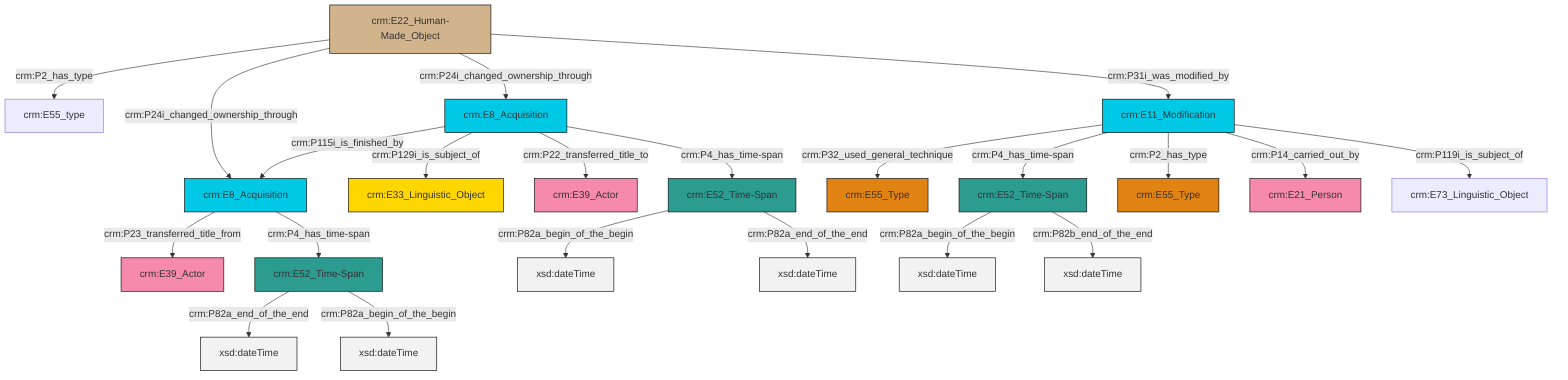 graph TD
classDef Literal fill:#f2f2f2,stroke:#000000;
classDef CRM_Entity fill:#FFFFFF,stroke:#000000;
classDef Temporal_Entity fill:#00C9E6, stroke:#000000;
classDef Type fill:#E18312, stroke:#000000;
classDef Time-Span fill:#2C9C91, stroke:#000000;
classDef Appellation fill:#FFEB7F, stroke:#000000;
classDef Place fill:#008836, stroke:#000000;
classDef Persistent_Item fill:#B266B2, stroke:#000000;
classDef Conceptual_Object fill:#FFD700, stroke:#000000;
classDef Physical_Thing fill:#D2B48C, stroke:#000000;
classDef Actor fill:#f58aad, stroke:#000000;
classDef PC_Classes fill:#4ce600, stroke:#000000;
classDef Multi fill:#cccccc,stroke:#000000;

0["crm:E52_Time-Span"]:::Time-Span -->|crm:P82a_begin_of_the_begin| 1[xsd:dateTime]:::Literal
2["crm:E8_Acquisition"]:::Temporal_Entity -->|crm:P115i_is_finished_by| 3["crm:E8_Acquisition"]:::Temporal_Entity
4["crm:E52_Time-Span"]:::Time-Span -->|crm:P82a_begin_of_the_begin| 5[xsd:dateTime]:::Literal
6["crm:E22_Human-Made_Object"]:::Physical_Thing -->|crm:P2_has_type| 7["crm:E55_type"]:::Default
6["crm:E22_Human-Made_Object"]:::Physical_Thing -->|crm:P24i_changed_ownership_through| 3["crm:E8_Acquisition"]:::Temporal_Entity
8["crm:E11_Modification"]:::Temporal_Entity -->|crm:P32_used_general_technique| 9["crm:E55_Type"]:::Type
8["crm:E11_Modification"]:::Temporal_Entity -->|crm:P4_has_time-span| 4["crm:E52_Time-Span"]:::Time-Span
8["crm:E11_Modification"]:::Temporal_Entity -->|crm:P2_has_type| 15["crm:E55_Type"]:::Type
0["crm:E52_Time-Span"]:::Time-Span -->|crm:P82a_end_of_the_end| 16[xsd:dateTime]:::Literal
2["crm:E8_Acquisition"]:::Temporal_Entity -->|crm:P129i_is_subject_of| 17["crm:E33_Linguistic_Object"]:::Conceptual_Object
12["crm:E52_Time-Span"]:::Time-Span -->|crm:P82a_end_of_the_end| 18[xsd:dateTime]:::Literal
3["crm:E8_Acquisition"]:::Temporal_Entity -->|crm:P23_transferred_title_from| 20["crm:E39_Actor"]:::Actor
4["crm:E52_Time-Span"]:::Time-Span -->|crm:P82b_end_of_the_end| 27[xsd:dateTime]:::Literal
8["crm:E11_Modification"]:::Temporal_Entity -->|crm:P14_carried_out_by| 25["crm:E21_Person"]:::Actor
12["crm:E52_Time-Span"]:::Time-Span -->|crm:P82a_begin_of_the_begin| 31[xsd:dateTime]:::Literal
6["crm:E22_Human-Made_Object"]:::Physical_Thing -->|crm:P24i_changed_ownership_through| 2["crm:E8_Acquisition"]:::Temporal_Entity
6["crm:E22_Human-Made_Object"]:::Physical_Thing -->|crm:P31i_was_modified_by| 8["crm:E11_Modification"]:::Temporal_Entity
8["crm:E11_Modification"]:::Temporal_Entity -->|crm:P119i_is_subject_of| 28["crm:E73_Linguistic_Object"]:::Default
3["crm:E8_Acquisition"]:::Temporal_Entity -->|crm:P4_has_time-span| 12["crm:E52_Time-Span"]:::Time-Span
2["crm:E8_Acquisition"]:::Temporal_Entity -->|crm:P22_transferred_title_to| 32["crm:E39_Actor"]:::Actor
2["crm:E8_Acquisition"]:::Temporal_Entity -->|crm:P4_has_time-span| 0["crm:E52_Time-Span"]:::Time-Span